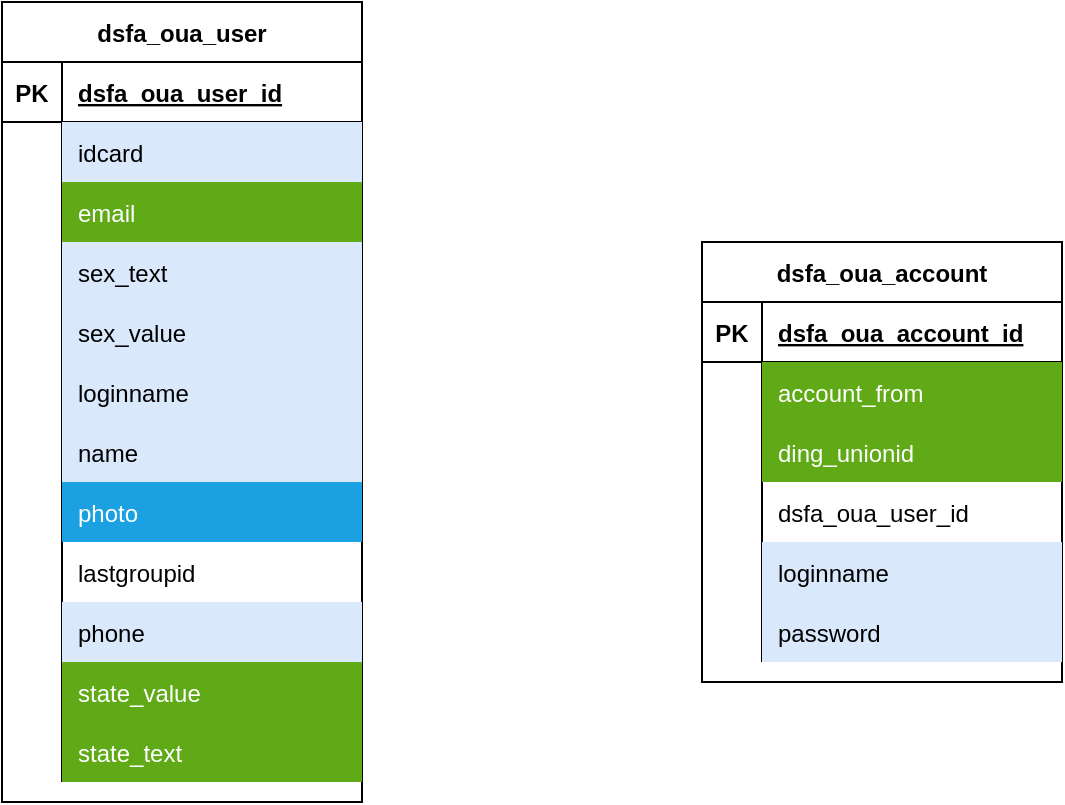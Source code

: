 <mxfile version="14.6.13" type="device"><diagram id="A7nOW2Us-ovC3PAnK2jH" name="第 1 页"><mxGraphModel dx="1408" dy="808" grid="1" gridSize="10" guides="1" tooltips="1" connect="1" arrows="1" fold="1" page="1" pageScale="1" pageWidth="3300" pageHeight="4681" math="0" shadow="0"><root><mxCell id="0"/><mxCell id="1" parent="0"/><mxCell id="1AYbYlju0vysnfFezBv6-78" value="dsfa_oua_account" style="shape=table;startSize=30;container=1;collapsible=1;childLayout=tableLayout;fixedRows=1;rowLines=0;fontStyle=1;align=center;resizeLast=1;" vertex="1" parent="1"><mxGeometry x="940" y="590" width="180" height="220" as="geometry"/></mxCell><mxCell id="1AYbYlju0vysnfFezBv6-79" value="" style="shape=partialRectangle;collapsible=0;dropTarget=0;pointerEvents=0;fillColor=none;top=0;left=0;bottom=1;right=0;points=[[0,0.5],[1,0.5]];portConstraint=eastwest;" vertex="1" parent="1AYbYlju0vysnfFezBv6-78"><mxGeometry y="30" width="180" height="30" as="geometry"/></mxCell><mxCell id="1AYbYlju0vysnfFezBv6-80" value="PK" style="shape=partialRectangle;connectable=0;fillColor=none;top=0;left=0;bottom=0;right=0;fontStyle=1;overflow=hidden;" vertex="1" parent="1AYbYlju0vysnfFezBv6-79"><mxGeometry width="30" height="30" as="geometry"/></mxCell><mxCell id="1AYbYlju0vysnfFezBv6-81" value="dsfa_oua_account_id" style="shape=partialRectangle;connectable=0;fillColor=none;top=0;left=0;bottom=0;right=0;align=left;spacingLeft=6;fontStyle=5;overflow=hidden;" vertex="1" parent="1AYbYlju0vysnfFezBv6-79"><mxGeometry x="30" width="150" height="30" as="geometry"/></mxCell><mxCell id="1AYbYlju0vysnfFezBv6-82" value="" style="shape=partialRectangle;collapsible=0;dropTarget=0;pointerEvents=0;fillColor=none;top=0;left=0;bottom=0;right=0;points=[[0,0.5],[1,0.5]];portConstraint=eastwest;" vertex="1" parent="1AYbYlju0vysnfFezBv6-78"><mxGeometry y="60" width="180" height="30" as="geometry"/></mxCell><mxCell id="1AYbYlju0vysnfFezBv6-83" value="" style="shape=partialRectangle;connectable=0;fillColor=none;top=0;left=0;bottom=0;right=0;editable=1;overflow=hidden;" vertex="1" parent="1AYbYlju0vysnfFezBv6-82"><mxGeometry width="30" height="30" as="geometry"/></mxCell><mxCell id="1AYbYlju0vysnfFezBv6-84" value="account_from" style="shape=partialRectangle;connectable=0;fillColor=#60a917;top=0;left=0;bottom=0;right=0;align=left;spacingLeft=6;overflow=hidden;strokeColor=#2D7600;fontColor=#ffffff;" vertex="1" parent="1AYbYlju0vysnfFezBv6-82"><mxGeometry x="30" width="150" height="30" as="geometry"/></mxCell><mxCell id="1AYbYlju0vysnfFezBv6-85" value="" style="shape=partialRectangle;collapsible=0;dropTarget=0;pointerEvents=0;fillColor=none;top=0;left=0;bottom=0;right=0;points=[[0,0.5],[1,0.5]];portConstraint=eastwest;" vertex="1" parent="1AYbYlju0vysnfFezBv6-78"><mxGeometry y="90" width="180" height="30" as="geometry"/></mxCell><mxCell id="1AYbYlju0vysnfFezBv6-86" value="" style="shape=partialRectangle;connectable=0;fillColor=none;top=0;left=0;bottom=0;right=0;editable=1;overflow=hidden;" vertex="1" parent="1AYbYlju0vysnfFezBv6-85"><mxGeometry width="30" height="30" as="geometry"/></mxCell><mxCell id="1AYbYlju0vysnfFezBv6-87" value="ding_unionid" style="shape=partialRectangle;connectable=0;fillColor=#60a917;top=0;left=0;bottom=0;right=0;align=left;spacingLeft=6;overflow=hidden;strokeColor=#2D7600;fontColor=#ffffff;" vertex="1" parent="1AYbYlju0vysnfFezBv6-85"><mxGeometry x="30" width="150" height="30" as="geometry"/></mxCell><mxCell id="1AYbYlju0vysnfFezBv6-88" value="" style="shape=partialRectangle;collapsible=0;dropTarget=0;pointerEvents=0;fillColor=none;top=0;left=0;bottom=0;right=0;points=[[0,0.5],[1,0.5]];portConstraint=eastwest;" vertex="1" parent="1AYbYlju0vysnfFezBv6-78"><mxGeometry y="120" width="180" height="30" as="geometry"/></mxCell><mxCell id="1AYbYlju0vysnfFezBv6-89" value="" style="shape=partialRectangle;connectable=0;fillColor=none;top=0;left=0;bottom=0;right=0;editable=1;overflow=hidden;" vertex="1" parent="1AYbYlju0vysnfFezBv6-88"><mxGeometry width="30" height="30" as="geometry"/></mxCell><mxCell id="1AYbYlju0vysnfFezBv6-90" value="dsfa_oua_user_id" style="shape=partialRectangle;connectable=0;fillColor=none;top=0;left=0;bottom=0;right=0;align=left;spacingLeft=6;overflow=hidden;" vertex="1" parent="1AYbYlju0vysnfFezBv6-88"><mxGeometry x="30" width="150" height="30" as="geometry"/></mxCell><mxCell id="1AYbYlju0vysnfFezBv6-91" value="" style="shape=partialRectangle;collapsible=0;dropTarget=0;pointerEvents=0;fillColor=none;top=0;left=0;bottom=0;right=0;points=[[0,0.5],[1,0.5]];portConstraint=eastwest;" vertex="1" parent="1AYbYlju0vysnfFezBv6-78"><mxGeometry y="150" width="180" height="30" as="geometry"/></mxCell><mxCell id="1AYbYlju0vysnfFezBv6-92" value="" style="shape=partialRectangle;connectable=0;fillColor=none;top=0;left=0;bottom=0;right=0;editable=1;overflow=hidden;" vertex="1" parent="1AYbYlju0vysnfFezBv6-91"><mxGeometry width="30" height="30" as="geometry"/></mxCell><mxCell id="1AYbYlju0vysnfFezBv6-93" value="loginname" style="shape=partialRectangle;connectable=0;fillColor=#dae8fc;top=0;left=0;bottom=0;right=0;align=left;spacingLeft=6;overflow=hidden;strokeColor=#6c8ebf;" vertex="1" parent="1AYbYlju0vysnfFezBv6-91"><mxGeometry x="30" width="150" height="30" as="geometry"/></mxCell><mxCell id="1AYbYlju0vysnfFezBv6-94" value="" style="shape=partialRectangle;collapsible=0;dropTarget=0;pointerEvents=0;fillColor=none;top=0;left=0;bottom=0;right=0;points=[[0,0.5],[1,0.5]];portConstraint=eastwest;" vertex="1" parent="1AYbYlju0vysnfFezBv6-78"><mxGeometry y="180" width="180" height="30" as="geometry"/></mxCell><mxCell id="1AYbYlju0vysnfFezBv6-95" value="" style="shape=partialRectangle;connectable=0;fillColor=none;top=0;left=0;bottom=0;right=0;editable=1;overflow=hidden;" vertex="1" parent="1AYbYlju0vysnfFezBv6-94"><mxGeometry width="30" height="30" as="geometry"/></mxCell><mxCell id="1AYbYlju0vysnfFezBv6-96" value="password" style="shape=partialRectangle;connectable=0;fillColor=#dae8fc;top=0;left=0;bottom=0;right=0;align=left;spacingLeft=6;overflow=hidden;strokeColor=#6c8ebf;" vertex="1" parent="1AYbYlju0vysnfFezBv6-94"><mxGeometry x="30" width="150" height="30" as="geometry"/></mxCell><mxCell id="1AYbYlju0vysnfFezBv6-97" value="dsfa_oua_user" style="shape=table;startSize=30;container=1;collapsible=1;childLayout=tableLayout;fixedRows=1;rowLines=0;fontStyle=1;align=center;resizeLast=1;" vertex="1" parent="1"><mxGeometry x="590" y="470" width="180" height="400" as="geometry"/></mxCell><mxCell id="1AYbYlju0vysnfFezBv6-98" value="" style="shape=partialRectangle;collapsible=0;dropTarget=0;pointerEvents=0;fillColor=none;top=0;left=0;bottom=1;right=0;points=[[0,0.5],[1,0.5]];portConstraint=eastwest;" vertex="1" parent="1AYbYlju0vysnfFezBv6-97"><mxGeometry y="30" width="180" height="30" as="geometry"/></mxCell><mxCell id="1AYbYlju0vysnfFezBv6-99" value="PK" style="shape=partialRectangle;connectable=0;fillColor=none;top=0;left=0;bottom=0;right=0;fontStyle=1;overflow=hidden;" vertex="1" parent="1AYbYlju0vysnfFezBv6-98"><mxGeometry width="30" height="30" as="geometry"/></mxCell><mxCell id="1AYbYlju0vysnfFezBv6-100" value="dsfa_oua_user_id" style="shape=partialRectangle;connectable=0;fillColor=none;top=0;left=0;bottom=0;right=0;align=left;spacingLeft=6;fontStyle=5;overflow=hidden;" vertex="1" parent="1AYbYlju0vysnfFezBv6-98"><mxGeometry x="30" width="150" height="30" as="geometry"/></mxCell><mxCell id="1AYbYlju0vysnfFezBv6-101" value="" style="shape=partialRectangle;collapsible=0;dropTarget=0;pointerEvents=0;fillColor=none;top=0;left=0;bottom=0;right=0;points=[[0,0.5],[1,0.5]];portConstraint=eastwest;" vertex="1" parent="1AYbYlju0vysnfFezBv6-97"><mxGeometry y="60" width="180" height="30" as="geometry"/></mxCell><mxCell id="1AYbYlju0vysnfFezBv6-102" value="" style="shape=partialRectangle;connectable=0;fillColor=none;top=0;left=0;bottom=0;right=0;editable=1;overflow=hidden;" vertex="1" parent="1AYbYlju0vysnfFezBv6-101"><mxGeometry width="30" height="30" as="geometry"/></mxCell><mxCell id="1AYbYlju0vysnfFezBv6-103" value="idcard" style="shape=partialRectangle;connectable=0;fillColor=#dae8fc;top=0;left=0;bottom=0;right=0;align=left;spacingLeft=6;overflow=hidden;strokeColor=#6c8ebf;" vertex="1" parent="1AYbYlju0vysnfFezBv6-101"><mxGeometry x="30" width="150" height="30" as="geometry"/></mxCell><mxCell id="1AYbYlju0vysnfFezBv6-104" value="" style="shape=partialRectangle;collapsible=0;dropTarget=0;pointerEvents=0;fillColor=none;top=0;left=0;bottom=0;right=0;points=[[0,0.5],[1,0.5]];portConstraint=eastwest;" vertex="1" parent="1AYbYlju0vysnfFezBv6-97"><mxGeometry y="90" width="180" height="30" as="geometry"/></mxCell><mxCell id="1AYbYlju0vysnfFezBv6-105" value="" style="shape=partialRectangle;connectable=0;fillColor=none;top=0;left=0;bottom=0;right=0;editable=1;overflow=hidden;" vertex="1" parent="1AYbYlju0vysnfFezBv6-104"><mxGeometry width="30" height="30" as="geometry"/></mxCell><mxCell id="1AYbYlju0vysnfFezBv6-106" value="email" style="shape=partialRectangle;connectable=0;fillColor=#60a917;top=0;left=0;bottom=0;right=0;align=left;spacingLeft=6;overflow=hidden;strokeColor=#2D7600;fontColor=#ffffff;" vertex="1" parent="1AYbYlju0vysnfFezBv6-104"><mxGeometry x="30" width="150" height="30" as="geometry"/></mxCell><mxCell id="1AYbYlju0vysnfFezBv6-107" value="" style="shape=partialRectangle;collapsible=0;dropTarget=0;pointerEvents=0;fillColor=none;top=0;left=0;bottom=0;right=0;points=[[0,0.5],[1,0.5]];portConstraint=eastwest;" vertex="1" parent="1AYbYlju0vysnfFezBv6-97"><mxGeometry y="120" width="180" height="30" as="geometry"/></mxCell><mxCell id="1AYbYlju0vysnfFezBv6-108" value="" style="shape=partialRectangle;connectable=0;fillColor=none;top=0;left=0;bottom=0;right=0;editable=1;overflow=hidden;" vertex="1" parent="1AYbYlju0vysnfFezBv6-107"><mxGeometry width="30" height="30" as="geometry"/></mxCell><mxCell id="1AYbYlju0vysnfFezBv6-109" value="sex_text" style="shape=partialRectangle;connectable=0;fillColor=#dae8fc;top=0;left=0;bottom=0;right=0;align=left;spacingLeft=6;overflow=hidden;strokeColor=#6c8ebf;" vertex="1" parent="1AYbYlju0vysnfFezBv6-107"><mxGeometry x="30" width="150" height="30" as="geometry"/></mxCell><mxCell id="1AYbYlju0vysnfFezBv6-110" value="" style="shape=partialRectangle;collapsible=0;dropTarget=0;pointerEvents=0;fillColor=none;top=0;left=0;bottom=0;right=0;points=[[0,0.5],[1,0.5]];portConstraint=eastwest;" vertex="1" parent="1AYbYlju0vysnfFezBv6-97"><mxGeometry y="150" width="180" height="30" as="geometry"/></mxCell><mxCell id="1AYbYlju0vysnfFezBv6-111" value="" style="shape=partialRectangle;connectable=0;fillColor=none;top=0;left=0;bottom=0;right=0;editable=1;overflow=hidden;" vertex="1" parent="1AYbYlju0vysnfFezBv6-110"><mxGeometry width="30" height="30" as="geometry"/></mxCell><mxCell id="1AYbYlju0vysnfFezBv6-112" value="sex_value" style="shape=partialRectangle;connectable=0;fillColor=#dae8fc;top=0;left=0;bottom=0;right=0;align=left;spacingLeft=6;overflow=hidden;strokeColor=#6c8ebf;" vertex="1" parent="1AYbYlju0vysnfFezBv6-110"><mxGeometry x="30" width="150" height="30" as="geometry"/></mxCell><mxCell id="1AYbYlju0vysnfFezBv6-113" value="" style="shape=partialRectangle;collapsible=0;dropTarget=0;pointerEvents=0;fillColor=none;top=0;left=0;bottom=0;right=0;points=[[0,0.5],[1,0.5]];portConstraint=eastwest;" vertex="1" parent="1AYbYlju0vysnfFezBv6-97"><mxGeometry y="180" width="180" height="30" as="geometry"/></mxCell><mxCell id="1AYbYlju0vysnfFezBv6-114" value="" style="shape=partialRectangle;connectable=0;fillColor=none;top=0;left=0;bottom=0;right=0;editable=1;overflow=hidden;" vertex="1" parent="1AYbYlju0vysnfFezBv6-113"><mxGeometry width="30" height="30" as="geometry"/></mxCell><mxCell id="1AYbYlju0vysnfFezBv6-115" value="loginname" style="shape=partialRectangle;connectable=0;fillColor=#dae8fc;top=0;left=0;bottom=0;right=0;align=left;spacingLeft=6;overflow=hidden;strokeColor=#6c8ebf;" vertex="1" parent="1AYbYlju0vysnfFezBv6-113"><mxGeometry x="30" width="150" height="30" as="geometry"/></mxCell><mxCell id="1AYbYlju0vysnfFezBv6-116" value="" style="shape=partialRectangle;collapsible=0;dropTarget=0;pointerEvents=0;fillColor=none;top=0;left=0;bottom=0;right=0;points=[[0,0.5],[1,0.5]];portConstraint=eastwest;" vertex="1" parent="1AYbYlju0vysnfFezBv6-97"><mxGeometry y="210" width="180" height="30" as="geometry"/></mxCell><mxCell id="1AYbYlju0vysnfFezBv6-117" value="" style="shape=partialRectangle;connectable=0;fillColor=none;top=0;left=0;bottom=0;right=0;editable=1;overflow=hidden;" vertex="1" parent="1AYbYlju0vysnfFezBv6-116"><mxGeometry width="30" height="30" as="geometry"/></mxCell><mxCell id="1AYbYlju0vysnfFezBv6-118" value="name" style="shape=partialRectangle;connectable=0;fillColor=#dae8fc;top=0;left=0;bottom=0;right=0;align=left;spacingLeft=6;overflow=hidden;strokeColor=#6c8ebf;" vertex="1" parent="1AYbYlju0vysnfFezBv6-116"><mxGeometry x="30" width="150" height="30" as="geometry"/></mxCell><mxCell id="1AYbYlju0vysnfFezBv6-119" value="" style="shape=partialRectangle;collapsible=0;dropTarget=0;pointerEvents=0;fillColor=none;top=0;left=0;bottom=0;right=0;points=[[0,0.5],[1,0.5]];portConstraint=eastwest;" vertex="1" parent="1AYbYlju0vysnfFezBv6-97"><mxGeometry y="240" width="180" height="30" as="geometry"/></mxCell><mxCell id="1AYbYlju0vysnfFezBv6-120" value="" style="shape=partialRectangle;connectable=0;fillColor=none;top=0;left=0;bottom=0;right=0;editable=1;overflow=hidden;" vertex="1" parent="1AYbYlju0vysnfFezBv6-119"><mxGeometry width="30" height="30" as="geometry"/></mxCell><mxCell id="1AYbYlju0vysnfFezBv6-121" value="photo" style="shape=partialRectangle;connectable=0;fillColor=#1ba1e2;top=0;left=0;bottom=0;right=0;align=left;spacingLeft=6;overflow=hidden;strokeColor=#006EAF;fontColor=#ffffff;" vertex="1" parent="1AYbYlju0vysnfFezBv6-119"><mxGeometry x="30" width="150" height="30" as="geometry"/></mxCell><mxCell id="1AYbYlju0vysnfFezBv6-122" value="" style="shape=partialRectangle;collapsible=0;dropTarget=0;pointerEvents=0;fillColor=none;top=0;left=0;bottom=0;right=0;points=[[0,0.5],[1,0.5]];portConstraint=eastwest;" vertex="1" parent="1AYbYlju0vysnfFezBv6-97"><mxGeometry y="270" width="180" height="30" as="geometry"/></mxCell><mxCell id="1AYbYlju0vysnfFezBv6-123" value="" style="shape=partialRectangle;connectable=0;fillColor=none;top=0;left=0;bottom=0;right=0;editable=1;overflow=hidden;" vertex="1" parent="1AYbYlju0vysnfFezBv6-122"><mxGeometry width="30" height="30" as="geometry"/></mxCell><mxCell id="1AYbYlju0vysnfFezBv6-124" value="lastgroupid" style="shape=partialRectangle;connectable=0;fillColor=none;top=0;left=0;bottom=0;right=0;align=left;spacingLeft=6;overflow=hidden;" vertex="1" parent="1AYbYlju0vysnfFezBv6-122"><mxGeometry x="30" width="150" height="30" as="geometry"/></mxCell><mxCell id="1AYbYlju0vysnfFezBv6-128" value="" style="shape=partialRectangle;collapsible=0;dropTarget=0;pointerEvents=0;fillColor=none;top=0;left=0;bottom=0;right=0;points=[[0,0.5],[1,0.5]];portConstraint=eastwest;" vertex="1" parent="1AYbYlju0vysnfFezBv6-97"><mxGeometry y="300" width="180" height="30" as="geometry"/></mxCell><mxCell id="1AYbYlju0vysnfFezBv6-129" value="" style="shape=partialRectangle;connectable=0;fillColor=none;top=0;left=0;bottom=0;right=0;editable=1;overflow=hidden;" vertex="1" parent="1AYbYlju0vysnfFezBv6-128"><mxGeometry width="30" height="30" as="geometry"/></mxCell><mxCell id="1AYbYlju0vysnfFezBv6-130" value="phone" style="shape=partialRectangle;connectable=0;fillColor=#dae8fc;top=0;left=0;bottom=0;right=0;align=left;spacingLeft=6;overflow=hidden;strokeColor=#6c8ebf;" vertex="1" parent="1AYbYlju0vysnfFezBv6-128"><mxGeometry x="30" width="150" height="30" as="geometry"/></mxCell><mxCell id="1AYbYlju0vysnfFezBv6-131" value="" style="shape=partialRectangle;collapsible=0;dropTarget=0;pointerEvents=0;fillColor=none;top=0;left=0;bottom=0;right=0;points=[[0,0.5],[1,0.5]];portConstraint=eastwest;" vertex="1" parent="1AYbYlju0vysnfFezBv6-97"><mxGeometry y="330" width="180" height="30" as="geometry"/></mxCell><mxCell id="1AYbYlju0vysnfFezBv6-132" value="" style="shape=partialRectangle;connectable=0;fillColor=none;top=0;left=0;bottom=0;right=0;editable=1;overflow=hidden;" vertex="1" parent="1AYbYlju0vysnfFezBv6-131"><mxGeometry width="30" height="30" as="geometry"/></mxCell><mxCell id="1AYbYlju0vysnfFezBv6-133" value="state_value" style="shape=partialRectangle;connectable=0;fillColor=#60a917;top=0;left=0;bottom=0;right=0;align=left;spacingLeft=6;overflow=hidden;strokeColor=#2D7600;fontColor=#ffffff;" vertex="1" parent="1AYbYlju0vysnfFezBv6-131"><mxGeometry x="30" width="150" height="30" as="geometry"/></mxCell><mxCell id="1AYbYlju0vysnfFezBv6-134" value="" style="shape=partialRectangle;collapsible=0;dropTarget=0;pointerEvents=0;fillColor=none;top=0;left=0;bottom=0;right=0;points=[[0,0.5],[1,0.5]];portConstraint=eastwest;" vertex="1" parent="1AYbYlju0vysnfFezBv6-97"><mxGeometry y="360" width="180" height="30" as="geometry"/></mxCell><mxCell id="1AYbYlju0vysnfFezBv6-135" value="" style="shape=partialRectangle;connectable=0;fillColor=none;top=0;left=0;bottom=0;right=0;editable=1;overflow=hidden;" vertex="1" parent="1AYbYlju0vysnfFezBv6-134"><mxGeometry width="30" height="30" as="geometry"/></mxCell><mxCell id="1AYbYlju0vysnfFezBv6-136" value="state_text" style="shape=partialRectangle;connectable=0;fillColor=#60a917;top=0;left=0;bottom=0;right=0;align=left;spacingLeft=6;overflow=hidden;strokeColor=#2D7600;fontColor=#ffffff;" vertex="1" parent="1AYbYlju0vysnfFezBv6-134"><mxGeometry x="30" width="150" height="30" as="geometry"/></mxCell></root></mxGraphModel></diagram></mxfile>